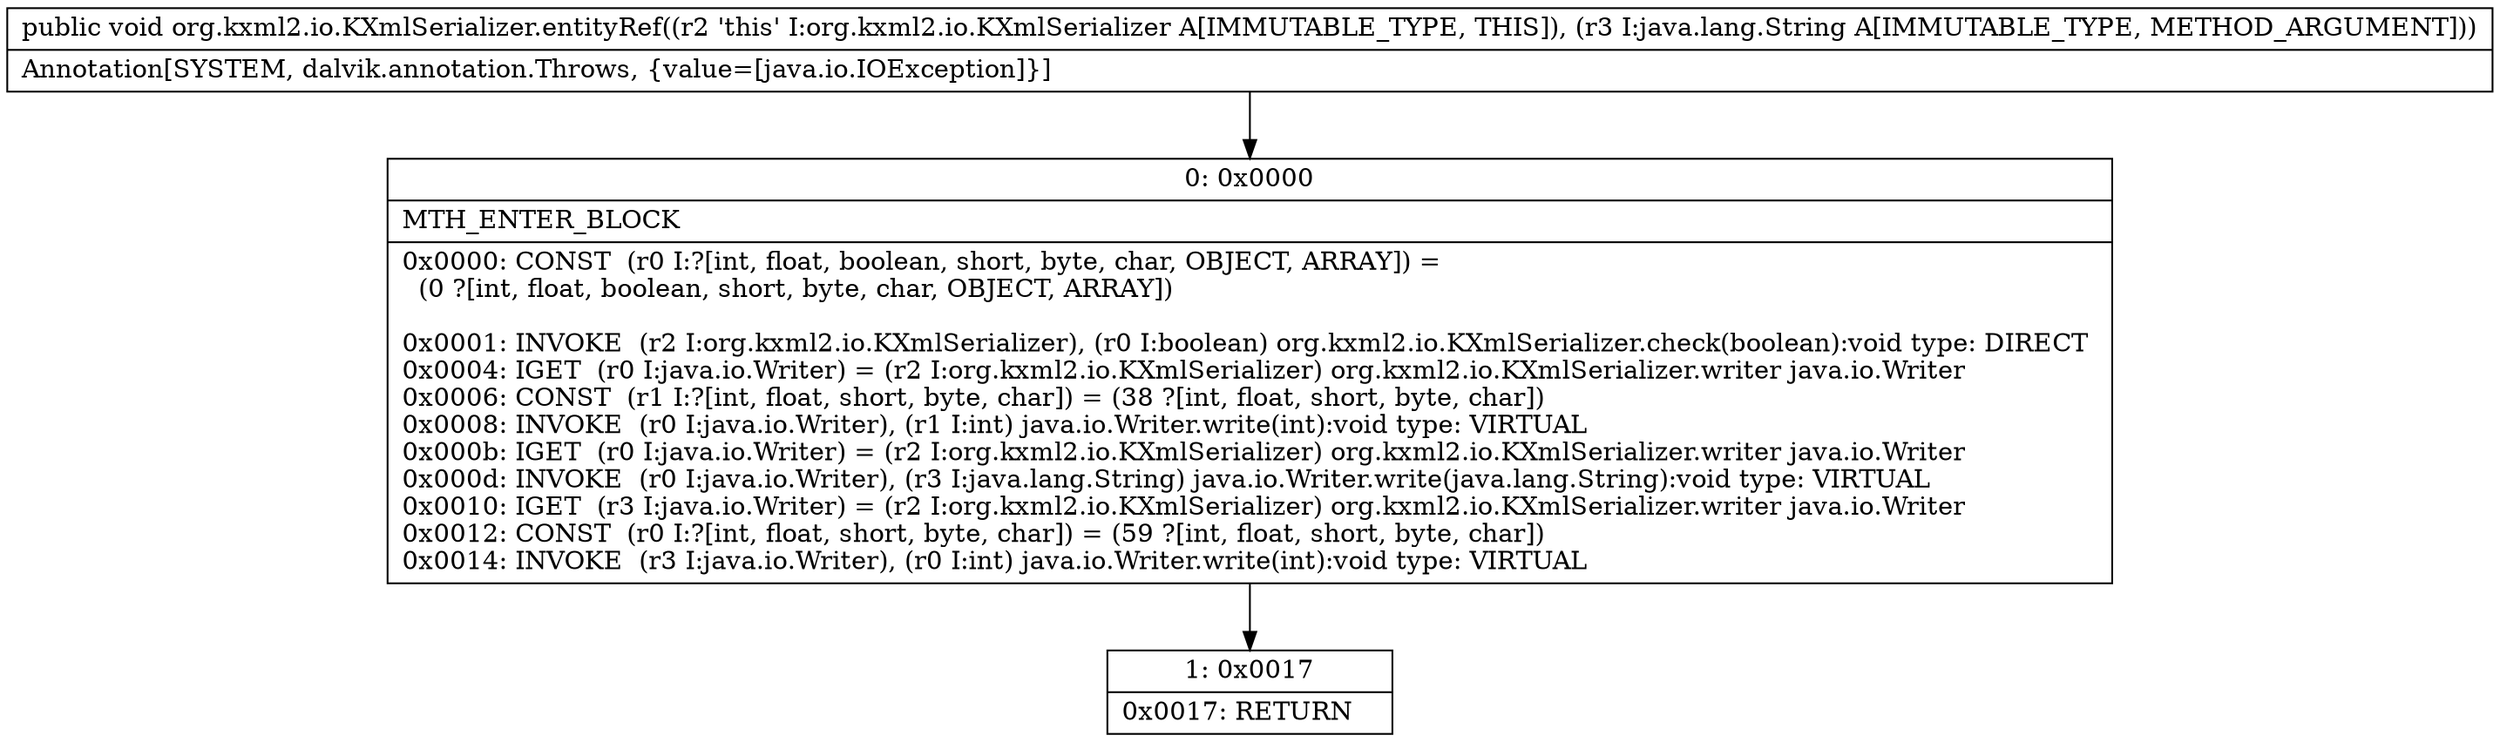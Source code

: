 digraph "CFG fororg.kxml2.io.KXmlSerializer.entityRef(Ljava\/lang\/String;)V" {
Node_0 [shape=record,label="{0\:\ 0x0000|MTH_ENTER_BLOCK\l|0x0000: CONST  (r0 I:?[int, float, boolean, short, byte, char, OBJECT, ARRAY]) = \l  (0 ?[int, float, boolean, short, byte, char, OBJECT, ARRAY])\l \l0x0001: INVOKE  (r2 I:org.kxml2.io.KXmlSerializer), (r0 I:boolean) org.kxml2.io.KXmlSerializer.check(boolean):void type: DIRECT \l0x0004: IGET  (r0 I:java.io.Writer) = (r2 I:org.kxml2.io.KXmlSerializer) org.kxml2.io.KXmlSerializer.writer java.io.Writer \l0x0006: CONST  (r1 I:?[int, float, short, byte, char]) = (38 ?[int, float, short, byte, char]) \l0x0008: INVOKE  (r0 I:java.io.Writer), (r1 I:int) java.io.Writer.write(int):void type: VIRTUAL \l0x000b: IGET  (r0 I:java.io.Writer) = (r2 I:org.kxml2.io.KXmlSerializer) org.kxml2.io.KXmlSerializer.writer java.io.Writer \l0x000d: INVOKE  (r0 I:java.io.Writer), (r3 I:java.lang.String) java.io.Writer.write(java.lang.String):void type: VIRTUAL \l0x0010: IGET  (r3 I:java.io.Writer) = (r2 I:org.kxml2.io.KXmlSerializer) org.kxml2.io.KXmlSerializer.writer java.io.Writer \l0x0012: CONST  (r0 I:?[int, float, short, byte, char]) = (59 ?[int, float, short, byte, char]) \l0x0014: INVOKE  (r3 I:java.io.Writer), (r0 I:int) java.io.Writer.write(int):void type: VIRTUAL \l}"];
Node_1 [shape=record,label="{1\:\ 0x0017|0x0017: RETURN   \l}"];
MethodNode[shape=record,label="{public void org.kxml2.io.KXmlSerializer.entityRef((r2 'this' I:org.kxml2.io.KXmlSerializer A[IMMUTABLE_TYPE, THIS]), (r3 I:java.lang.String A[IMMUTABLE_TYPE, METHOD_ARGUMENT]))  | Annotation[SYSTEM, dalvik.annotation.Throws, \{value=[java.io.IOException]\}]\l}"];
MethodNode -> Node_0;
Node_0 -> Node_1;
}

